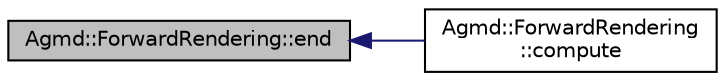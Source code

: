 digraph "Agmd::ForwardRendering::end"
{
  edge [fontname="Helvetica",fontsize="10",labelfontname="Helvetica",labelfontsize="10"];
  node [fontname="Helvetica",fontsize="10",shape=record];
  rankdir="LR";
  Node1 [label="Agmd::ForwardRendering::end",height=0.2,width=0.4,color="black", fillcolor="grey75", style="filled" fontcolor="black"];
  Node1 -> Node2 [dir="back",color="midnightblue",fontsize="10",style="solid"];
  Node2 [label="Agmd::ForwardRendering\l::compute",height=0.2,width=0.4,color="black", fillcolor="white", style="filled",URL="$class_agmd_1_1_forward_rendering.html#a439976e5f442bf382e827f786f3e34f1"];
}
